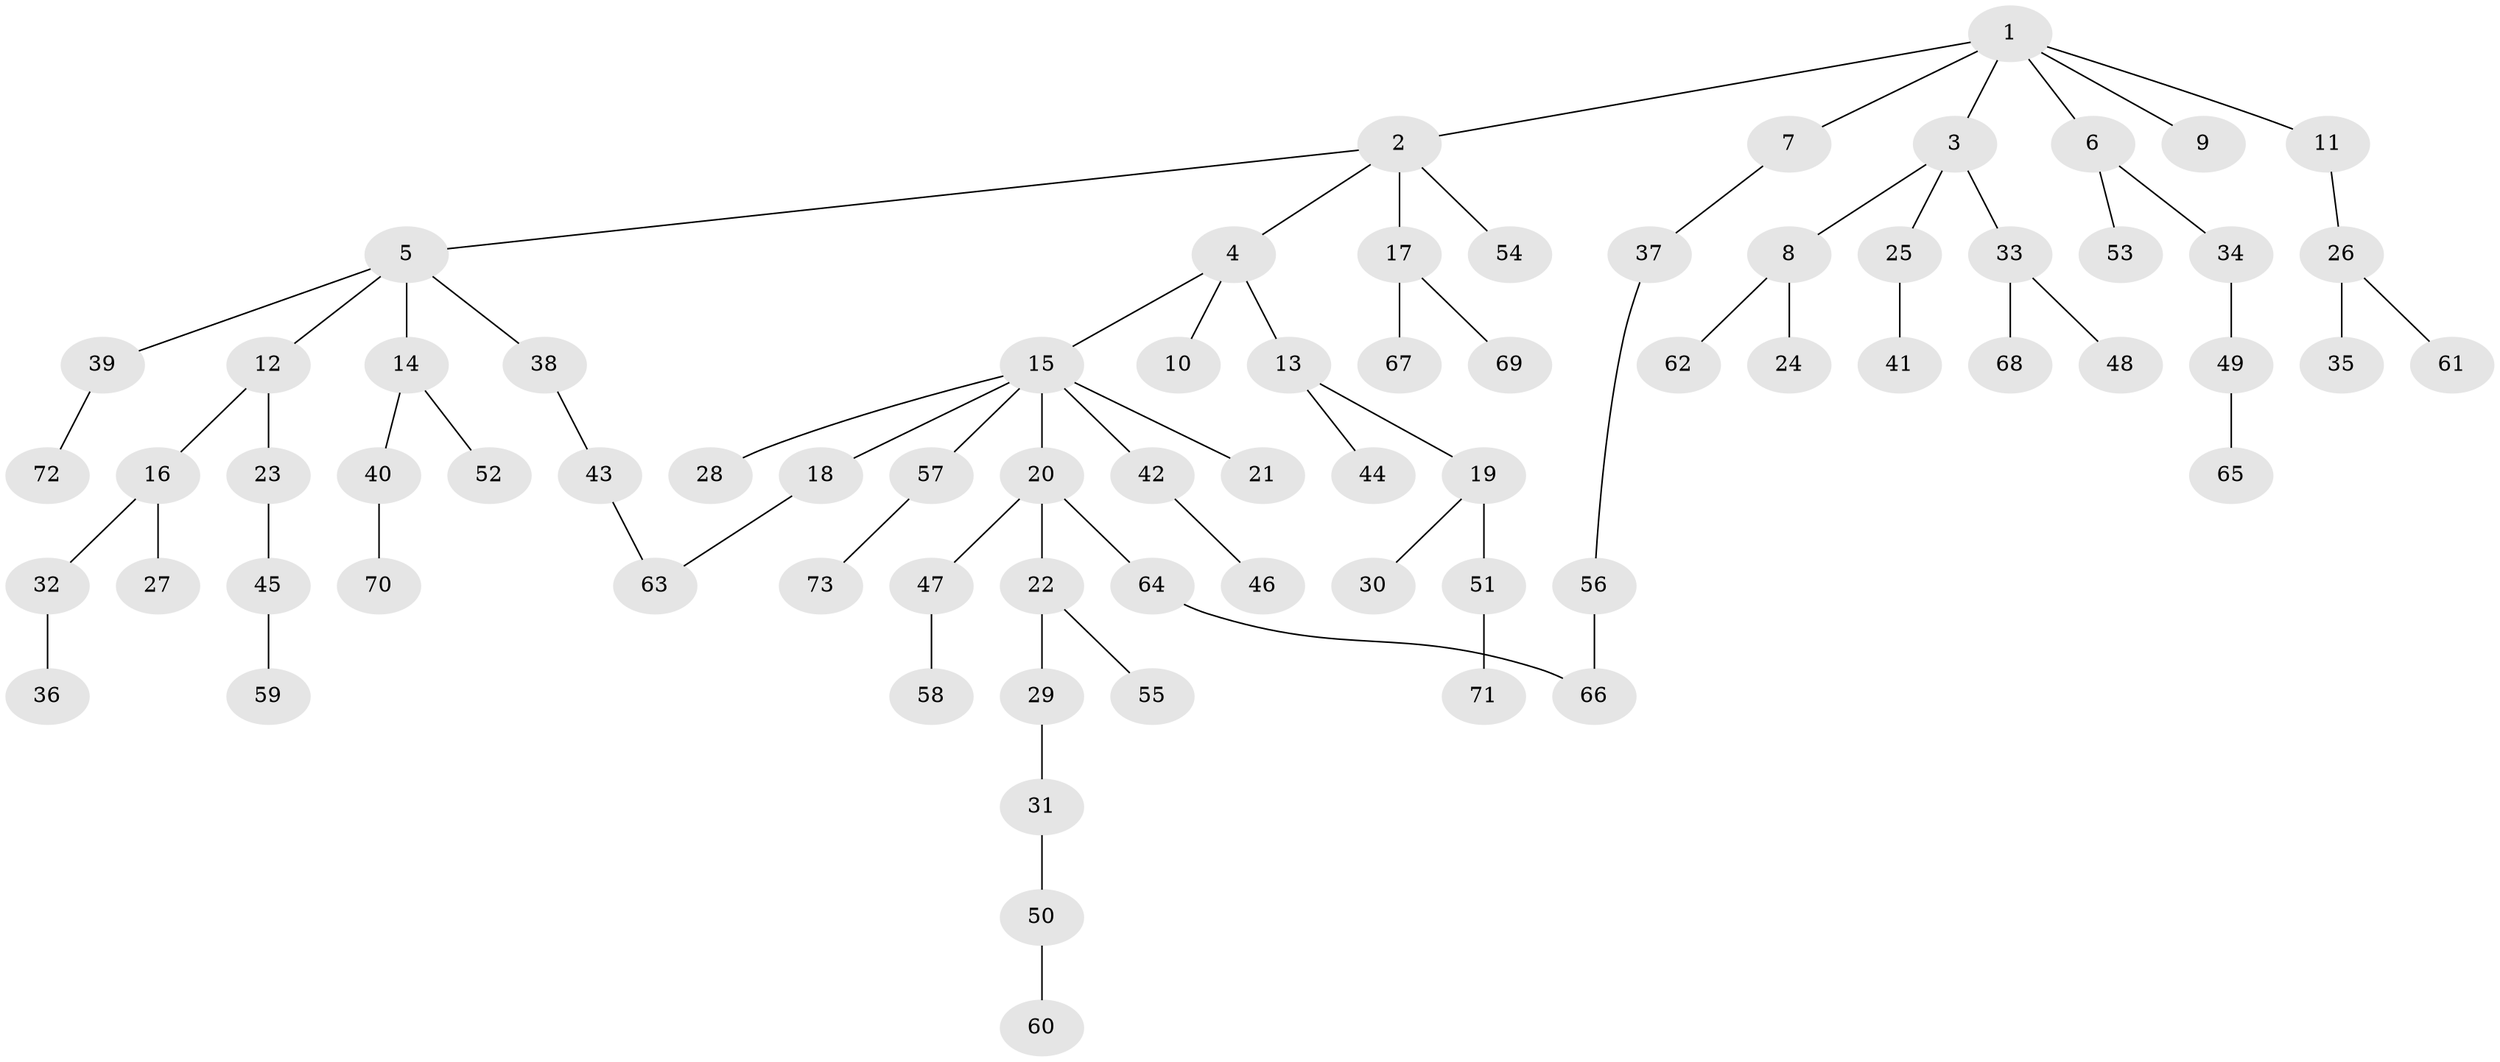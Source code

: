 // coarse degree distribution, {8: 0.02127659574468085, 4: 0.02127659574468085, 5: 0.0425531914893617, 6: 0.02127659574468085, 3: 0.06382978723404255, 2: 0.2978723404255319, 1: 0.5106382978723404, 7: 0.02127659574468085}
// Generated by graph-tools (version 1.1) at 2025/51/02/27/25 19:51:39]
// undirected, 73 vertices, 74 edges
graph export_dot {
graph [start="1"]
  node [color=gray90,style=filled];
  1;
  2;
  3;
  4;
  5;
  6;
  7;
  8;
  9;
  10;
  11;
  12;
  13;
  14;
  15;
  16;
  17;
  18;
  19;
  20;
  21;
  22;
  23;
  24;
  25;
  26;
  27;
  28;
  29;
  30;
  31;
  32;
  33;
  34;
  35;
  36;
  37;
  38;
  39;
  40;
  41;
  42;
  43;
  44;
  45;
  46;
  47;
  48;
  49;
  50;
  51;
  52;
  53;
  54;
  55;
  56;
  57;
  58;
  59;
  60;
  61;
  62;
  63;
  64;
  65;
  66;
  67;
  68;
  69;
  70;
  71;
  72;
  73;
  1 -- 2;
  1 -- 3;
  1 -- 6;
  1 -- 7;
  1 -- 9;
  1 -- 11;
  2 -- 4;
  2 -- 5;
  2 -- 17;
  2 -- 54;
  3 -- 8;
  3 -- 25;
  3 -- 33;
  4 -- 10;
  4 -- 13;
  4 -- 15;
  5 -- 12;
  5 -- 14;
  5 -- 38;
  5 -- 39;
  6 -- 34;
  6 -- 53;
  7 -- 37;
  8 -- 24;
  8 -- 62;
  11 -- 26;
  12 -- 16;
  12 -- 23;
  13 -- 19;
  13 -- 44;
  14 -- 40;
  14 -- 52;
  15 -- 18;
  15 -- 20;
  15 -- 21;
  15 -- 28;
  15 -- 42;
  15 -- 57;
  16 -- 27;
  16 -- 32;
  17 -- 67;
  17 -- 69;
  18 -- 63;
  19 -- 30;
  19 -- 51;
  20 -- 22;
  20 -- 47;
  20 -- 64;
  22 -- 29;
  22 -- 55;
  23 -- 45;
  25 -- 41;
  26 -- 35;
  26 -- 61;
  29 -- 31;
  31 -- 50;
  32 -- 36;
  33 -- 48;
  33 -- 68;
  34 -- 49;
  37 -- 56;
  38 -- 43;
  39 -- 72;
  40 -- 70;
  42 -- 46;
  43 -- 63;
  45 -- 59;
  47 -- 58;
  49 -- 65;
  50 -- 60;
  51 -- 71;
  56 -- 66;
  57 -- 73;
  64 -- 66;
}
